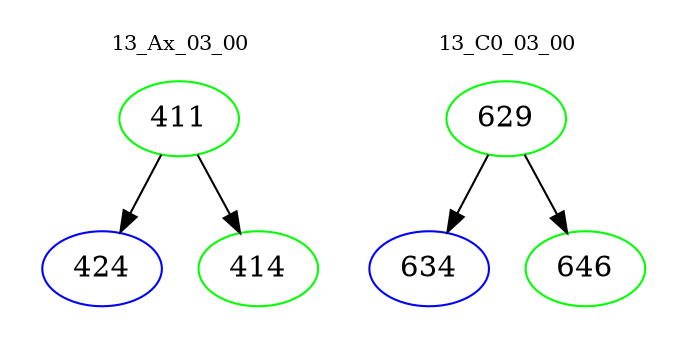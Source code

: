 digraph{
subgraph cluster_0 {
color = white
label = "13_Ax_03_00";
fontsize=10;
T0_411 [label="411", color="green"]
T0_411 -> T0_424 [color="black"]
T0_424 [label="424", color="blue"]
T0_411 -> T0_414 [color="black"]
T0_414 [label="414", color="green"]
}
subgraph cluster_1 {
color = white
label = "13_C0_03_00";
fontsize=10;
T1_629 [label="629", color="green"]
T1_629 -> T1_634 [color="black"]
T1_634 [label="634", color="blue"]
T1_629 -> T1_646 [color="black"]
T1_646 [label="646", color="green"]
}
}
